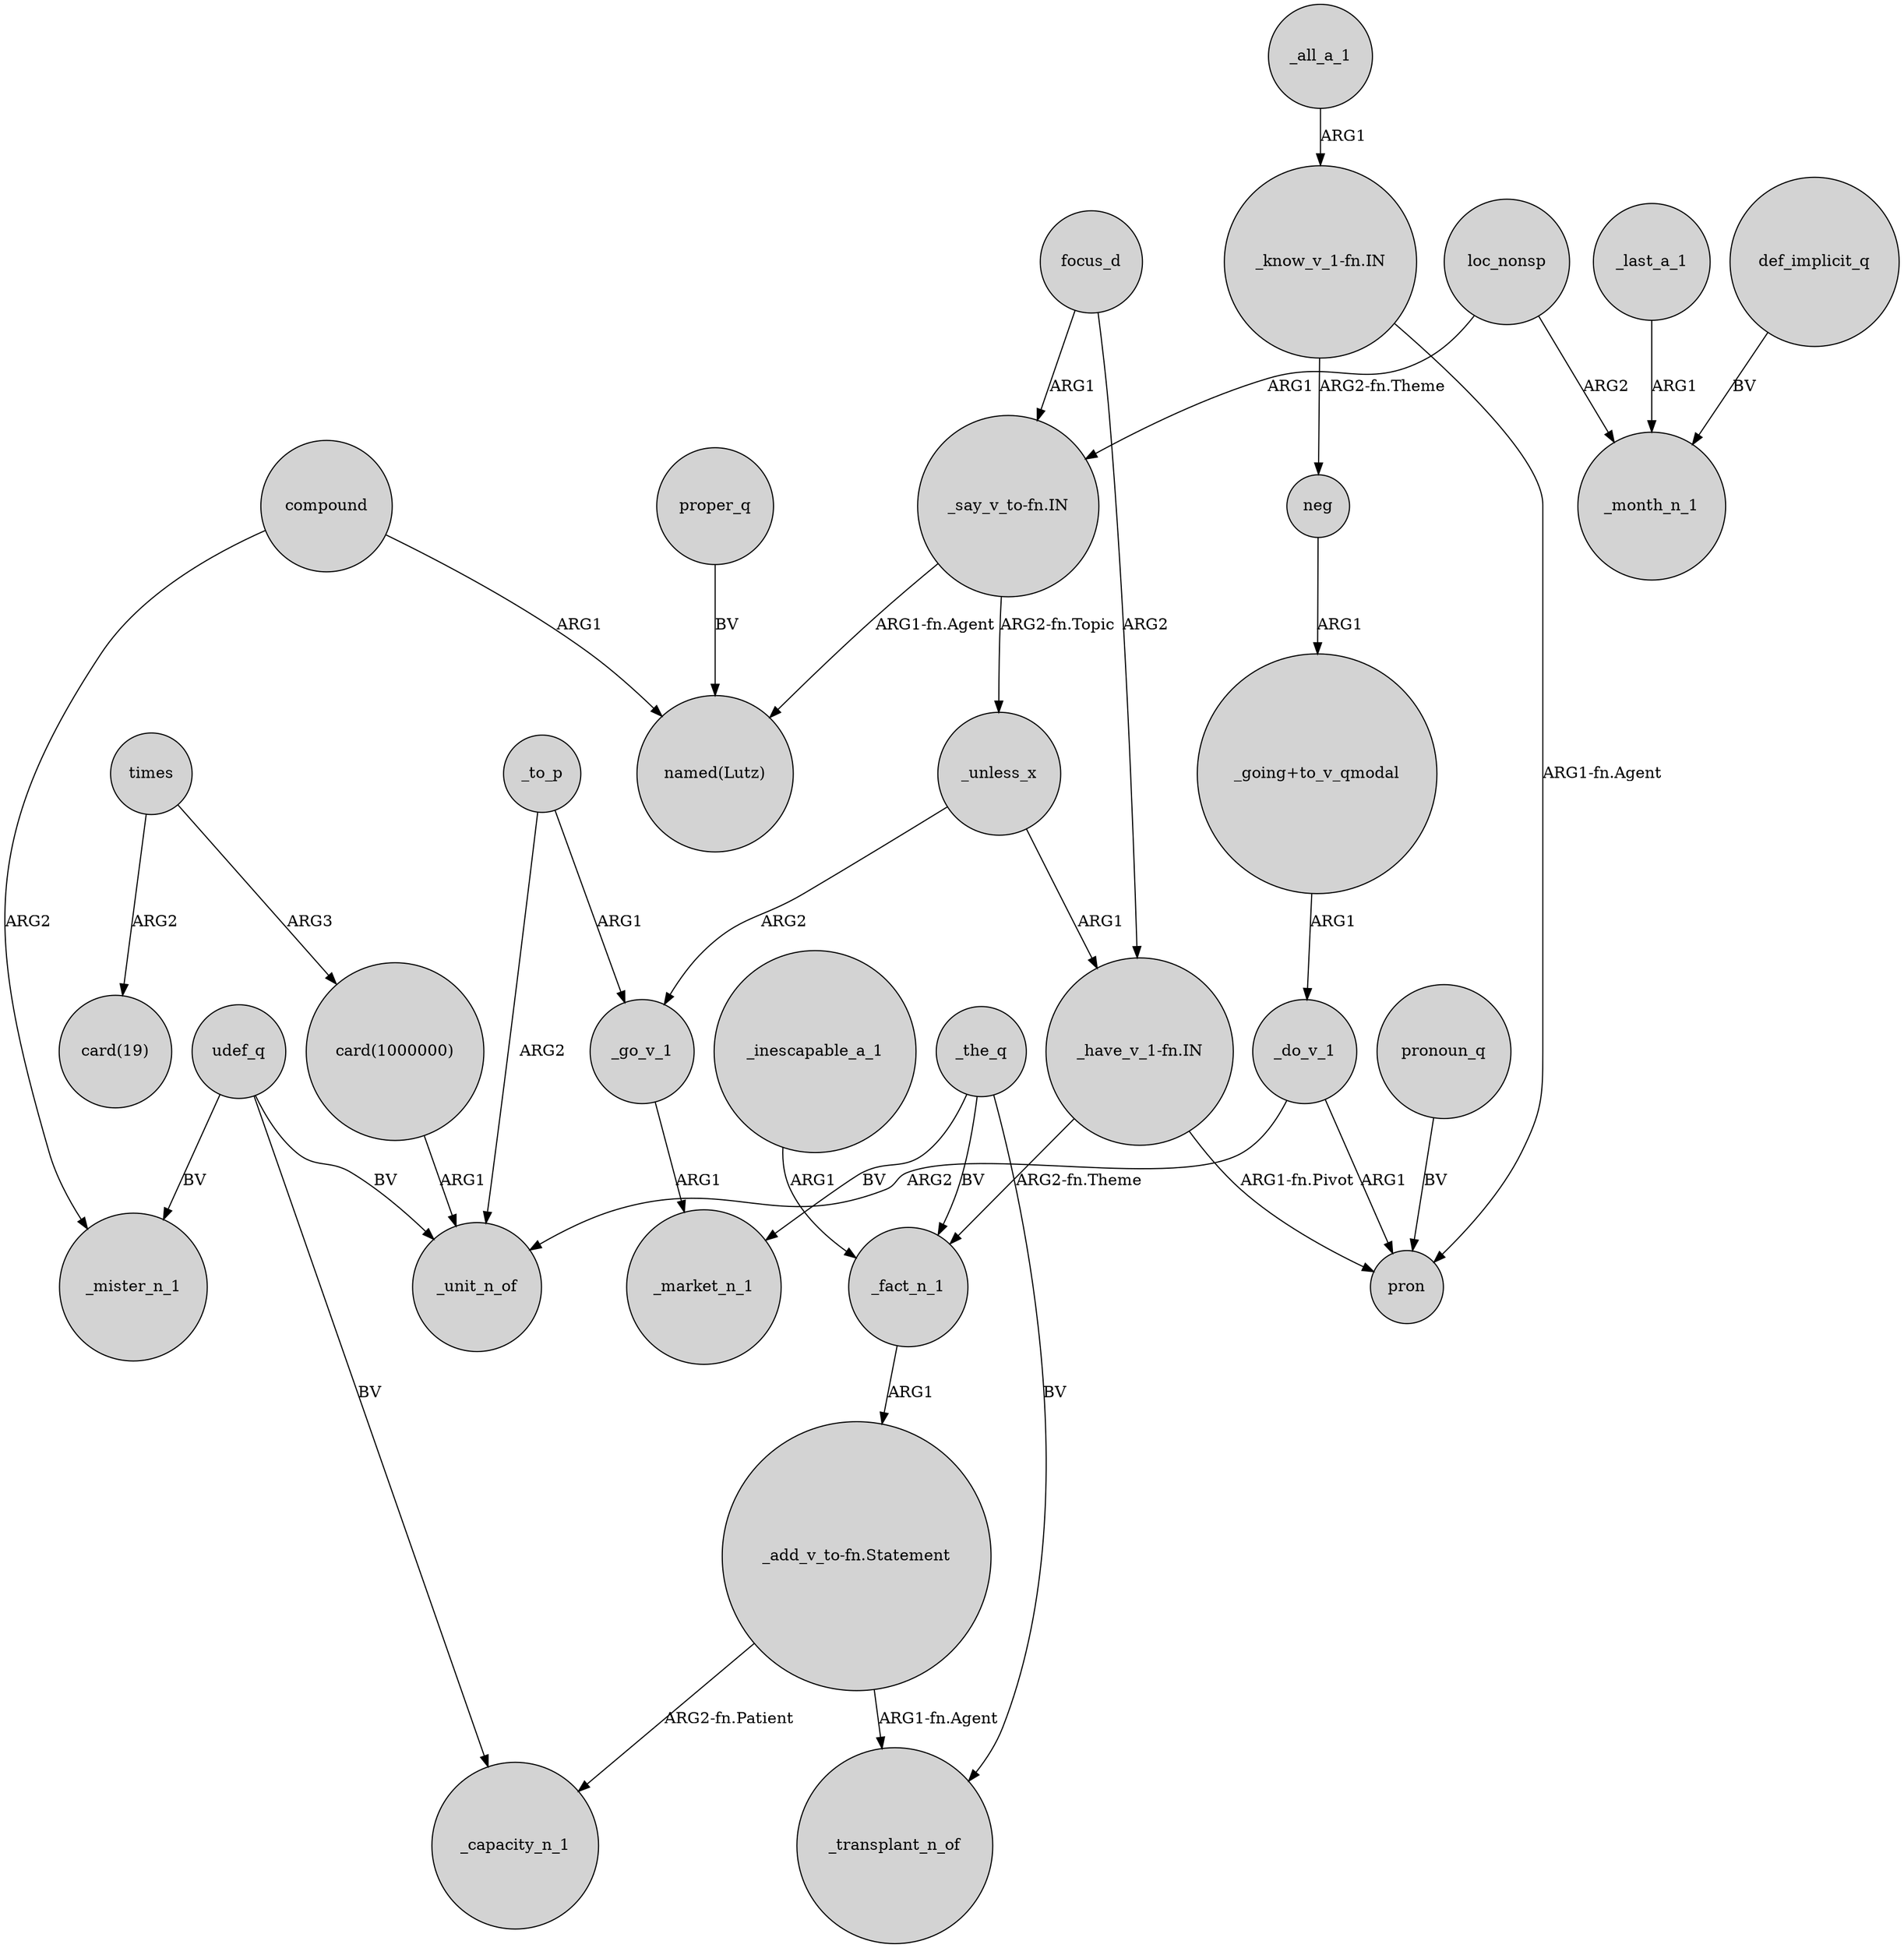 digraph {
	node [shape=circle style=filled]
	_to_p -> _unit_n_of [label=ARG2]
	times -> "card(19)" [label=ARG2]
	"_know_v_1-fn.IN" -> neg [label="ARG2-fn.Theme"]
	def_implicit_q -> _month_n_1 [label=BV]
	_fact_n_1 -> "_add_v_to-fn.Statement" [label=ARG1]
	"_add_v_to-fn.Statement" -> _transplant_n_of [label="ARG1-fn.Agent"]
	_the_q -> _transplant_n_of [label=BV]
	proper_q -> "named(Lutz)" [label=BV]
	focus_d -> "_have_v_1-fn.IN" [label=ARG2]
	_go_v_1 -> _market_n_1 [label=ARG1]
	"_have_v_1-fn.IN" -> _fact_n_1 [label="ARG2-fn.Theme"]
	udef_q -> _unit_n_of [label=BV]
	udef_q -> _capacity_n_1 [label=BV]
	compound -> _mister_n_1 [label=ARG2]
	udef_q -> _mister_n_1 [label=BV]
	_unless_x -> "_have_v_1-fn.IN" [label=ARG1]
	"_know_v_1-fn.IN" -> pron [label="ARG1-fn.Agent"]
	"_have_v_1-fn.IN" -> pron [label="ARG1-fn.Pivot"]
	focus_d -> "_say_v_to-fn.IN" [label=ARG1]
	_do_v_1 -> _unit_n_of [label=ARG2]
	"_say_v_to-fn.IN" -> _unless_x [label="ARG2-fn.Topic"]
	pronoun_q -> pron [label=BV]
	neg -> "_going+to_v_qmodal" [label=ARG1]
	_do_v_1 -> pron [label=ARG1]
	_all_a_1 -> "_know_v_1-fn.IN" [label=ARG1]
	times -> "card(1000000)" [label=ARG3]
	_to_p -> _go_v_1 [label=ARG1]
	loc_nonsp -> "_say_v_to-fn.IN" [label=ARG1]
	_inescapable_a_1 -> _fact_n_1 [label=ARG1]
	compound -> "named(Lutz)" [label=ARG1]
	_the_q -> _fact_n_1 [label=BV]
	_last_a_1 -> _month_n_1 [label=ARG1]
	"_say_v_to-fn.IN" -> "named(Lutz)" [label="ARG1-fn.Agent"]
	_unless_x -> _go_v_1 [label=ARG2]
	"card(1000000)" -> _unit_n_of [label=ARG1]
	"_add_v_to-fn.Statement" -> _capacity_n_1 [label="ARG2-fn.Patient"]
	loc_nonsp -> _month_n_1 [label=ARG2]
	_the_q -> _market_n_1 [label=BV]
	"_going+to_v_qmodal" -> _do_v_1 [label=ARG1]
}
